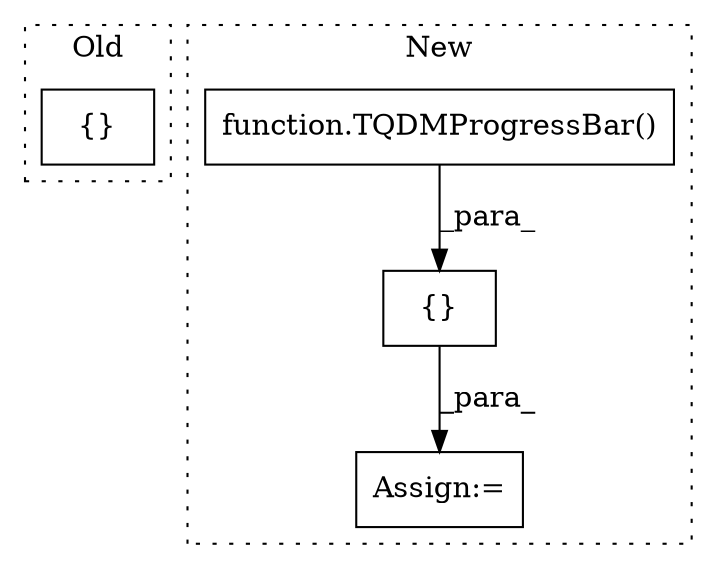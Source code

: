digraph G {
subgraph cluster0 {
1 [label="{}" a="95" s="2267,2284" l="18,1" shape="box"];
label = "Old";
style="dotted";
}
subgraph cluster1 {
2 [label="function.TQDMProgressBar()" a="75" s="3219" l="17" shape="box"];
3 [label="{}" a="59" s="3218,3236" l="1,0" shape="box"];
4 [label="Assign:=" a="68" s="3552" l="3" shape="box"];
label = "New";
style="dotted";
}
2 -> 3 [label="_para_"];
3 -> 4 [label="_para_"];
}